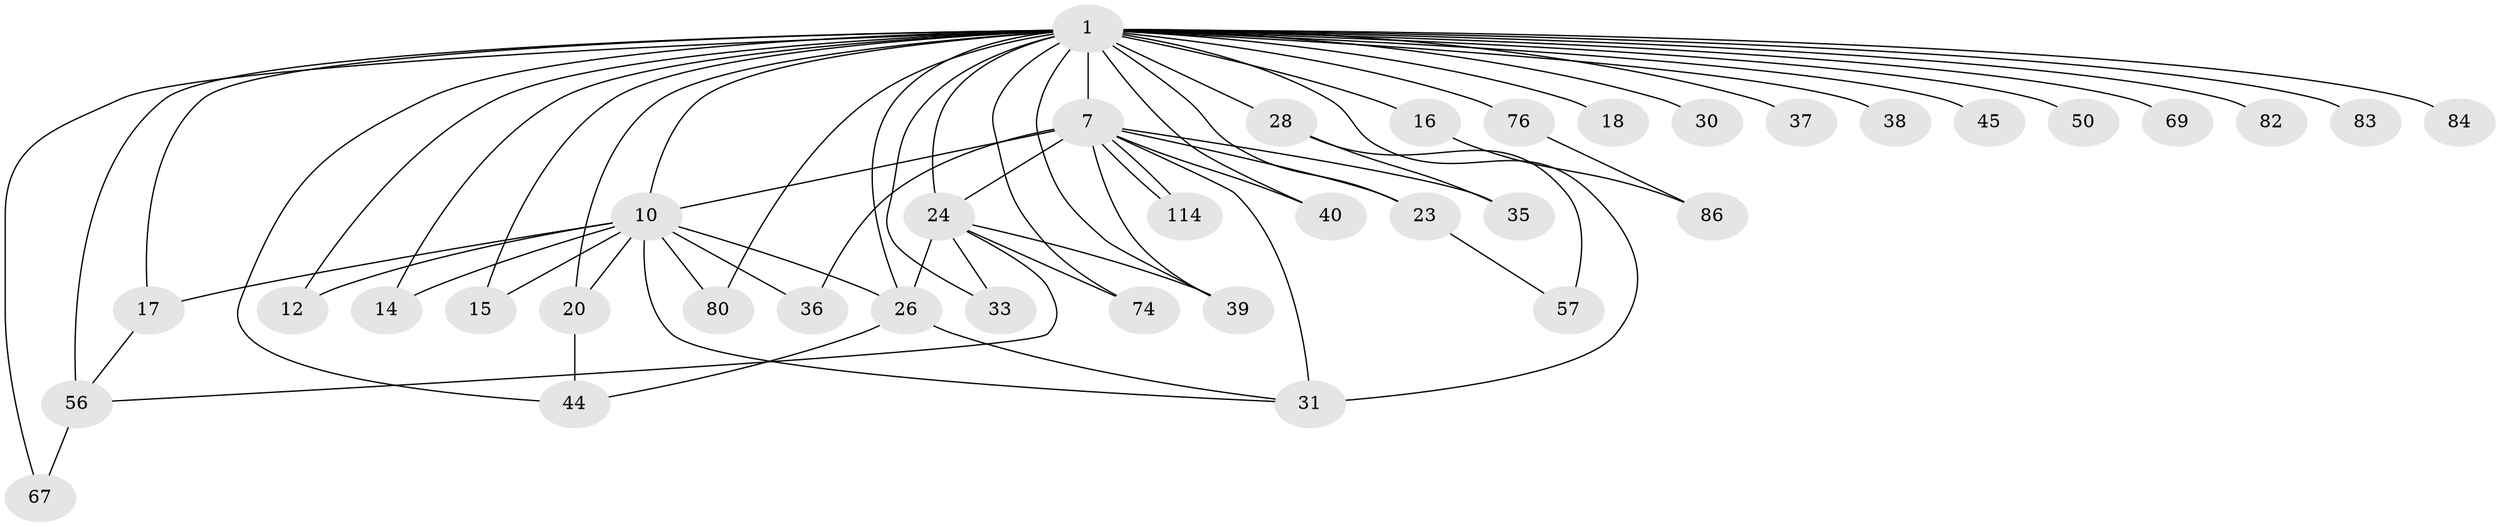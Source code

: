// original degree distribution, {17: 0.0078125, 28: 0.0078125, 27: 0.015625, 19: 0.0078125, 15: 0.0078125, 24: 0.0078125, 30: 0.0078125, 22: 0.0078125, 25: 0.0078125, 3: 0.21875, 2: 0.5703125, 5: 0.03125, 7: 0.0234375, 9: 0.0078125, 6: 0.0234375, 4: 0.0390625, 10: 0.0078125}
// Generated by graph-tools (version 1.1) at 2025/17/03/04/25 18:17:28]
// undirected, 38 vertices, 66 edges
graph export_dot {
graph [start="1"]
  node [color=gray90,style=filled];
  1 [super="+2+42+89"];
  7 [super="+58+62+11+48"];
  10 [super="+65+60+13+124+66+25+46+21"];
  12;
  14;
  15;
  16;
  17 [super="+34"];
  18 [super="+54"];
  20 [super="+68+85+55+51"];
  23 [super="+75"];
  24 [super="+53+27"];
  26 [super="+79"];
  28 [super="+71+43+77+41"];
  30;
  31 [super="+113"];
  33;
  35;
  36;
  37;
  38;
  39 [super="+120"];
  40;
  44 [super="+121"];
  45;
  50;
  56 [super="+61"];
  57 [super="+100"];
  67;
  69;
  74;
  76;
  80 [super="+87"];
  82;
  83;
  84;
  86;
  114;
  1 -- 7 [weight=17];
  1 -- 10 [weight=17];
  1 -- 26 [weight=2];
  1 -- 31 [weight=3];
  1 -- 33 [weight=2];
  1 -- 82 [weight=3];
  1 -- 12;
  1 -- 14 [weight=2];
  1 -- 15;
  1 -- 16 [weight=2];
  1 -- 17 [weight=5];
  1 -- 18 [weight=3];
  1 -- 20 [weight=7];
  1 -- 23 [weight=4];
  1 -- 24 [weight=2];
  1 -- 28 [weight=7];
  1 -- 30 [weight=2];
  1 -- 37 [weight=2];
  1 -- 38 [weight=2];
  1 -- 39 [weight=3];
  1 -- 40;
  1 -- 44;
  1 -- 45 [weight=2];
  1 -- 50;
  1 -- 56 [weight=5];
  1 -- 67;
  1 -- 69 [weight=2];
  1 -- 74 [weight=2];
  1 -- 76 [weight=2];
  1 -- 80 [weight=2];
  1 -- 83 [weight=2];
  1 -- 84 [weight=2];
  7 -- 10 [weight=5];
  7 -- 23;
  7 -- 24;
  7 -- 35;
  7 -- 36;
  7 -- 114;
  7 -- 114;
  7 -- 40;
  7 -- 31 [weight=2];
  7 -- 39;
  10 -- 12;
  10 -- 14;
  10 -- 15 [weight=2];
  10 -- 36;
  10 -- 80;
  10 -- 17;
  10 -- 26;
  10 -- 20;
  10 -- 31;
  16 -- 86;
  17 -- 56;
  20 -- 44;
  23 -- 57;
  24 -- 56;
  24 -- 33;
  24 -- 74;
  24 -- 39;
  24 -- 26;
  26 -- 44;
  26 -- 31;
  28 -- 35;
  28 -- 57 [weight=2];
  56 -- 67;
  76 -- 86;
}
